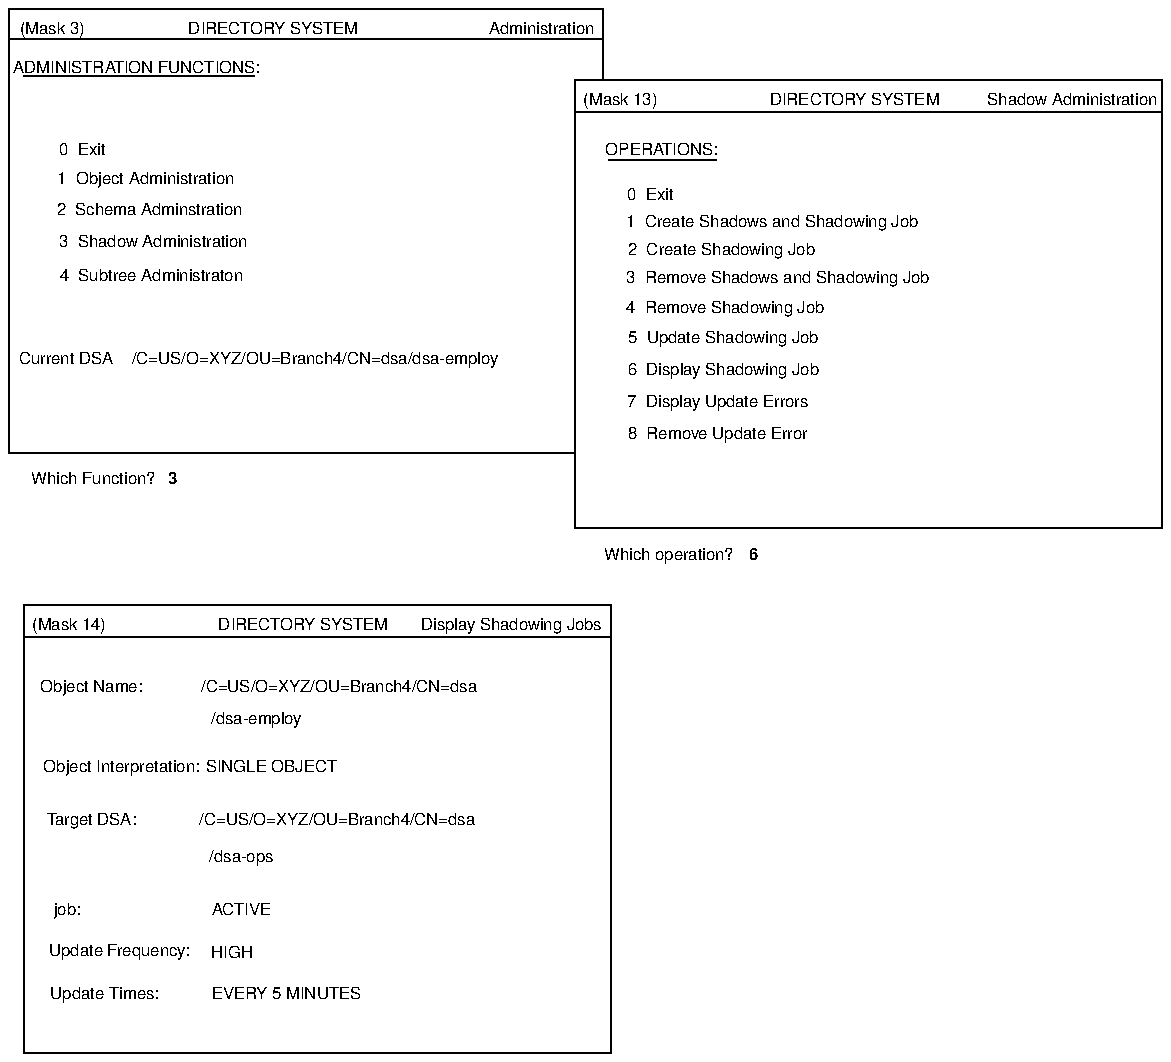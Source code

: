 ...\" @OSF_COPYRIGHT@
...\" COPYRIGHT NOTICE
...\" Copyright (c) 1990, 1991, 1992, 1993, 1994 Open Software Foundation, Inc.
...\" ALL RIGHTS RESERVED (DCE).  See the file named COPYRIGHT.DCE for
...\" the full copyright text.
...\" 
...\" HISTORY
...\" $Log: fig22.displayshadowjobs.pic,v $
...\" Revision 1.1.2.1  1994/08/04  21:02:50  hal
...\" 	Create DCE GDS Admin Gd & Ref from GDS parts of Adm Gd & Cmd Ref; fix log
...\" 	[1994/08/04  20:38:39  hal]
...\"
...\" 	Create DCE GDS Admin Gd & Ref from GDS parts of Adm Gd & Cmd Ref; fix log leaders if needed
...\"
...\" 	Creating GDS Admin Gd & Ref from Admin book.extended, Cmd Ref
...\"
...\" Revision 1.1.4.3  1994/06/13  18:00:29  devobj
...\" 	cr10872 - fix copyright
...\" 	[1994/06/13  17:59:18  devobj]
...\" 
...\" Revision 1.1.4.2  1993/08/12  17:22:15  buckler
...\" 	{edit, R1.0.2}
...\" 	Prentice-Hall editorial changes.
...\" 	[1993/08/12  17:07:52  buckler]
...\" 
...\" Revision 1.1.2.4  1993/02/23  00:18:16  rnollman
...\" 	final changes for final draft
...\" 	[1993/02/23  00:17:30  rnollman]
...\" 
...\" Revision 1.1.2.3  1993/02/20  16:06:31  rnollman
...\" 	fixed for final draft
...\" 	[1993/02/20  16:06:06  rnollman]
...\" 
...\" Revision 1.1.2.2  1993/02/15  22:49:36  rnollman
...\" 	new figure
...\" 	[1993/02/15  22:49:10  rnollman]
...\" 
...\" $EndLog$
.PS
scale = 106.667
"\fH\s6EVERY 5 MINUTES\s0\fP"  at 148, 32
"\fH\s68  Remove Update Error\s0\fP"  at 378, 331
"\fH\s67  Display Update Errors\s0\fP"  at 378, 348
"\fH\s6job:\s0\fP"  at 31, 77
"\fH\s6Update Frequency:\s0\fP"  at 59, 55
"\fH\s6HIGH\s0\fP"  at 119, 54
"\fH\s6Update Times:\s0\fP"  at 51, 32
"\fH\s6DIRECTORY SYSTEM\s0\fP"  at 157, 229
line   from 8, 222 \
	to 321, 222 
box  wid 313 ht 239 at 458.5, 399.5
line   from 302, 502 \
	to 615, 502 
"\fH\s6DIRECTORY SYSTEM\s0\fP"  at 451, 509
"\fH\s6(Mask 13)\s0\fP"  at 326, 509
"\fH\s6Shadow Administration\s0\fP"  at 567, 509
"\fH\s6OPERATIONS:\s0\fP"  at 348, 482
line   from 320, 476 \
	to 377, 476 
"\fH\s60  Exit\s0\fP"  at 342, 458
"\fH\s61  Create Shadows and Shadowing Job\s0\fP"  at 407, 444
"\fH\s62  Create Shadowing Job\s0\fP"  at 380, 429
"\fH\s63  Remove Shadows and Shadowing Job\s0\fP"  at 410, 414
"\fH\s64  Remove Shadowing Job\s0\fP"  at 382, 398
"\fH\s65  Update Shadowing Job\s0\fP"  at 381, 382
"\fH\s66  Display Shadowing Job\s0\fP"  at 381, 365
line   from 317, 557 \
	to 317, 519 
"\fH\s6Which Function?\s0\fP"  at 45, 307
"\fH\s61  Object Administration\s0\fP"  at 73, 467
"\fH\s60  Exit\s0\fP"  at 39, 482
"\fH\s6\s0\fP"  at 275, 378
line   from 0, 557 \
	to 0, 320 
line   from 0, 541 \
	to 317, 541 
"\fH\s6DIRECTORY SYSTEM\s0\fP"  at 141, 547
line   from 1, 557 \
	to 317, 557 
"\fH\s6Administration\s0\fP"  at 284, 547
line   from 8, 521 \
	to 131, 521 
"\fH\s6ADMINISTRATION FUNCTIONS:\s0\fP"  at 68, 526
"\fH\s6(Mask 3)\s0\fP"  at 23, 547
"\fH\s6Which operation?\s0\fP"  at 352, 266
"\f(HB\s66\s0\fP"  at 397, 266
"\fH\s6(Mask 14)\s0\fP"  at 32, 229
"\fH\s62  Schema Adminstration\s0\fP"  at 75, 450
"\fH\s63  Shadow Administration\s0\fP"  at 77, 433
"\f(HB\s63\s0\fP"  at 87, 307
"\fH\s6Object Name:\s0\fP"  at 44, 196
"\fH\s6Object Interpretation:\s0\fP"  at 60, 153
"\fH\s6SINGLE OBJECT\s0\fP"  at 140, 153
"\fH\s6Target DSA:\s0\fP"  at 44, 125
"\fH\s6Display Shadowing Jobs\s0\fP"  at 268, 229
line   from 0, 320 \
	to 302, 320 
"\fH\s64  Subtree Administraton\s0\fP"  at 76, 415
"\fH\s6Current DSA    /C=US/O=XYZ/OU=Branch4/CN=dsa/dsa-employ\s0\fP"  at 133, 371
"\fH\s6ACTIVE\s0\fP"  at 124, 77
"\fH\s6/dsa-employ\s0\fP"  at 132, 179
"\fH\s6/C=US/O=XYZ/OU=Branch4/CN=dsa\s0\fP"  at 176, 196
"\fH\s6/C=US/O=XYZ/OU=Branch4/CN=dsa\s0\fP"  at 175, 125
box  wid 313 ht 239 at 164.5, 119.5
"\fH\s6/dsa-ops\s0\fP"  at 124, 105
.PE
